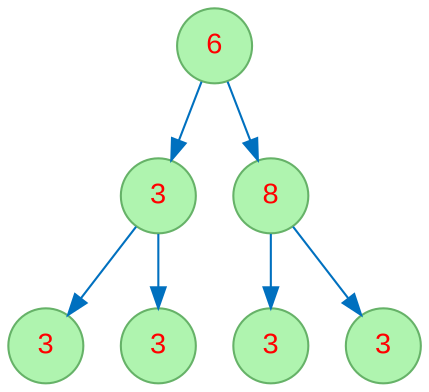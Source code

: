 digraph tree1_DecoratedWith_3 {
node [fontname="Arial", fontcolor=red, shape=circle, style=filled, color="#66B268", fillcolor="#AFF4AF" ];
edge [color = "#0070BF"];
2065951873 [label="6"];
2065951873 -> 1791741888;
1791741888 [label="3"];
1791741888 -> 1595428806;
1595428806 [label="3"];
1791741888 -> 1072408673;
1072408673 [label="3"];
2065951873 -> 1531448569;
1531448569 [label="8"];
1531448569 -> 1867083167;
1867083167 [label="3"];
1531448569 -> 1915910607;
1915910607 [label="3"];
}

